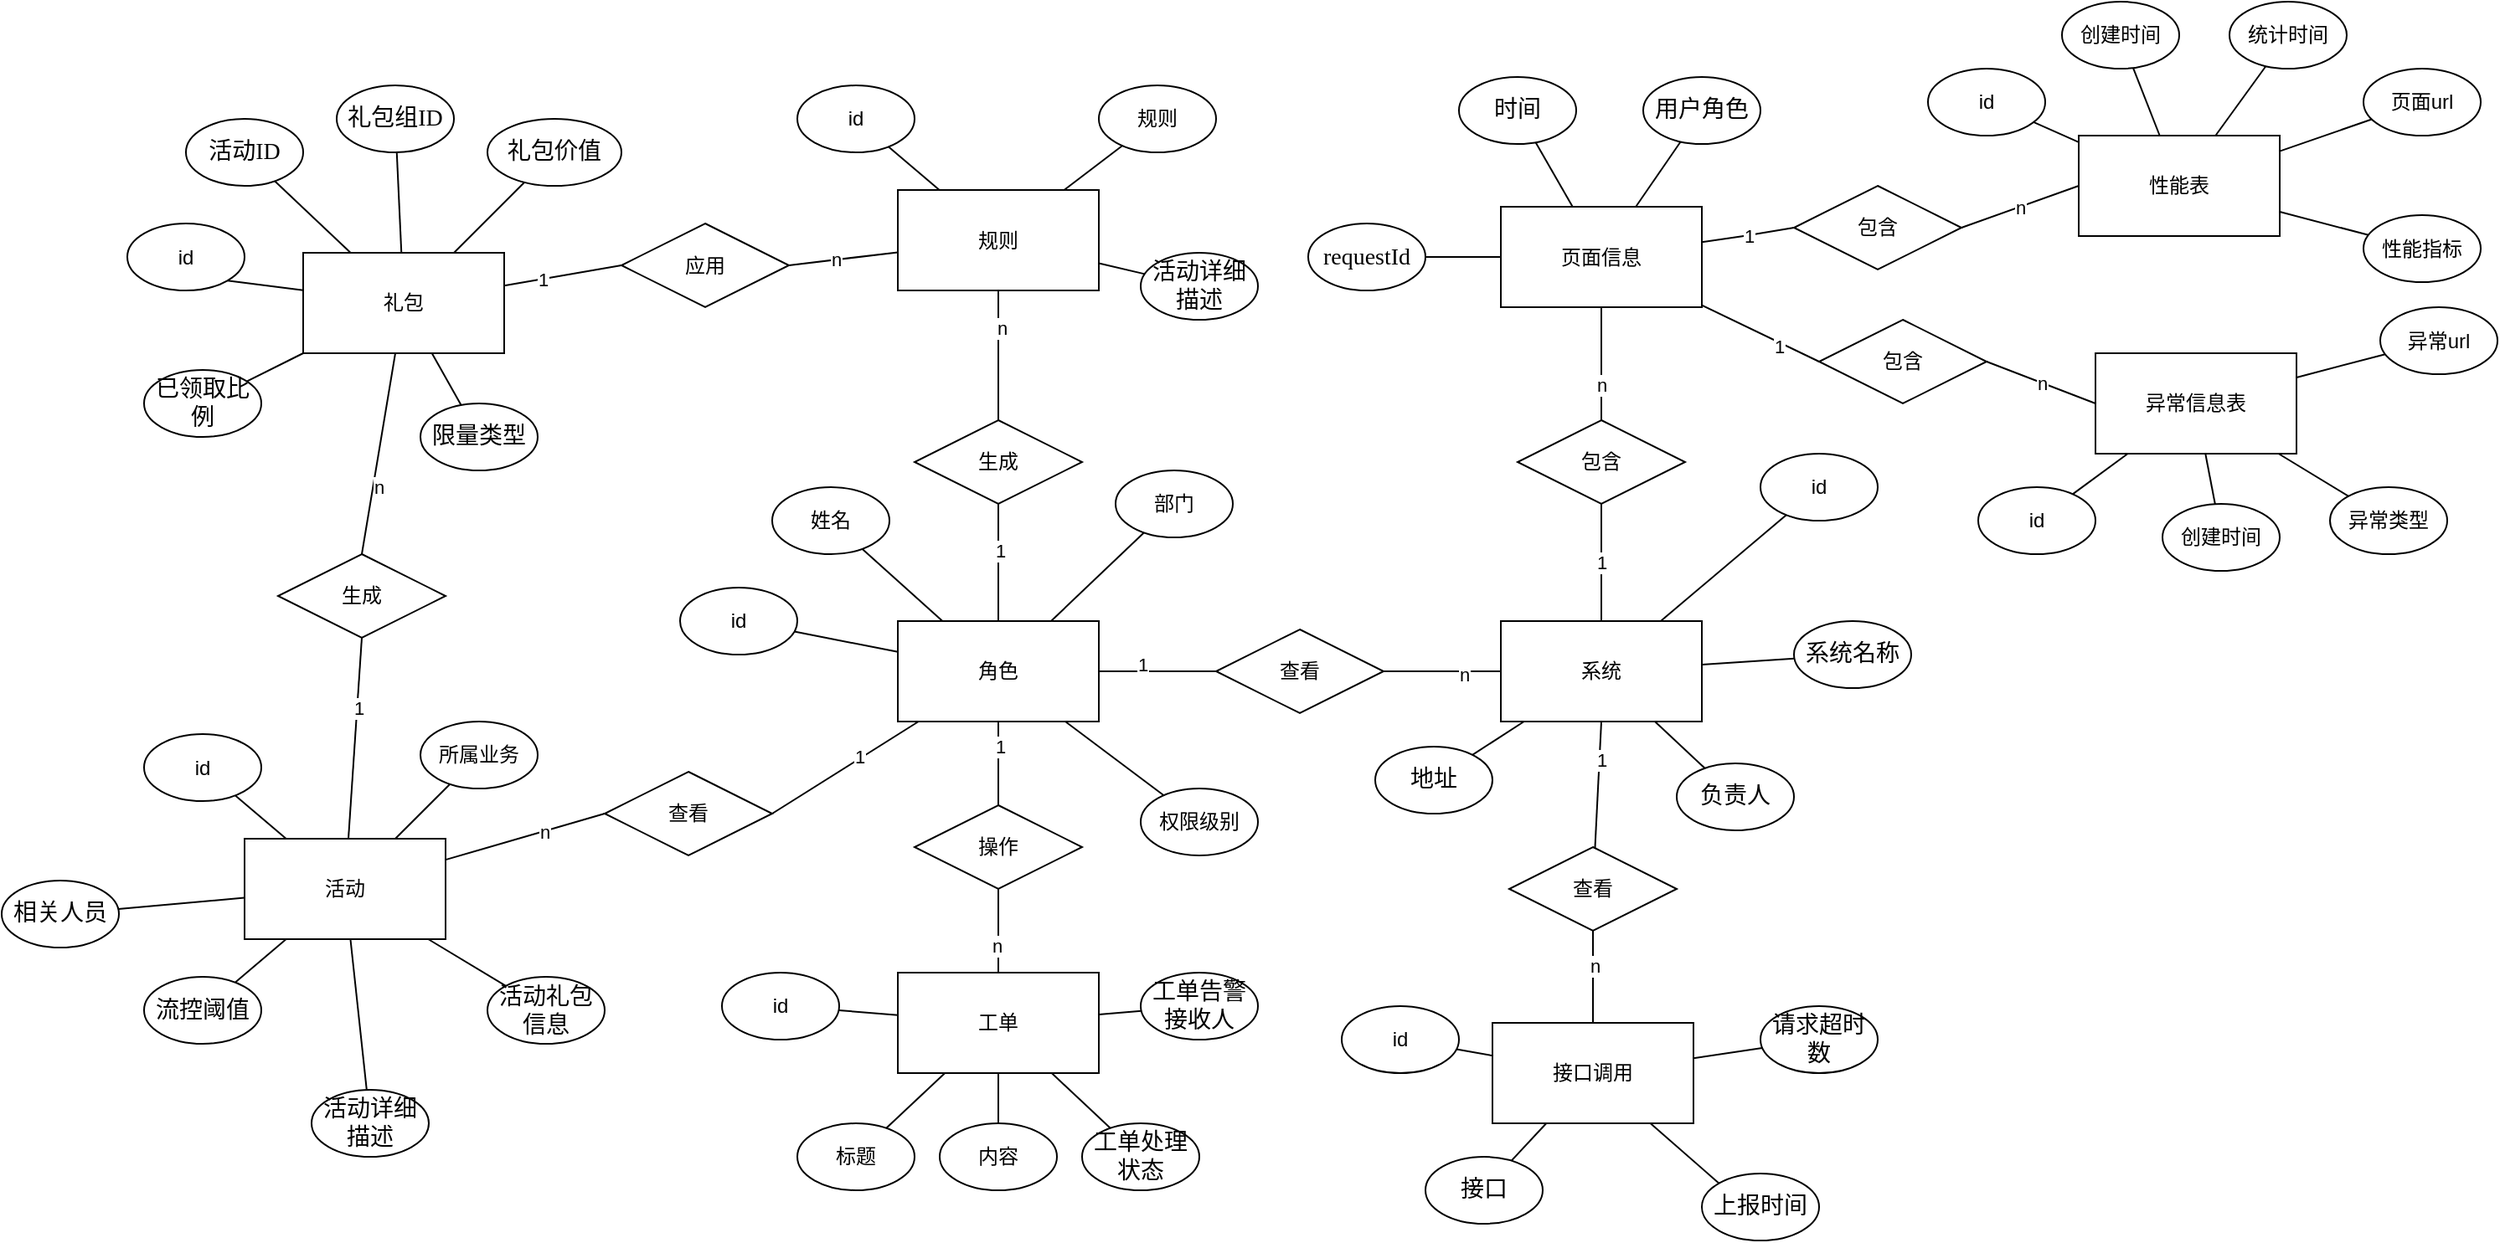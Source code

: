<mxfile version="20.8.23" type="github">
  <diagram id="R2lEEEUBdFMjLlhIrx00" name="Page-1">
    <mxGraphModel dx="1909" dy="1056" grid="1" gridSize="10" guides="1" tooltips="1" connect="1" arrows="1" fold="1" page="1" pageScale="1" pageWidth="850" pageHeight="1100" math="0" shadow="0" extFonts="Permanent Marker^https://fonts.googleapis.com/css?family=Permanent+Marker">
      <root>
        <mxCell id="0" />
        <mxCell id="1" parent="0" />
        <mxCell id="_jhM0TmbpqfNp14iLgsG-1" value="角色" style="rounded=0;whiteSpace=wrap;html=1;" parent="1" vertex="1">
          <mxGeometry x="535" y="530" width="120" height="60" as="geometry" />
        </mxCell>
        <mxCell id="_jhM0TmbpqfNp14iLgsG-2" value="系统" style="rounded=0;whiteSpace=wrap;html=1;" parent="1" vertex="1">
          <mxGeometry x="895" y="530" width="120" height="60" as="geometry" />
        </mxCell>
        <mxCell id="_jhM0TmbpqfNp14iLgsG-3" value="活动" style="rounded=0;whiteSpace=wrap;html=1;" parent="1" vertex="1">
          <mxGeometry x="145" y="660" width="120" height="60" as="geometry" />
        </mxCell>
        <mxCell id="_jhM0TmbpqfNp14iLgsG-4" value="礼包" style="rounded=0;whiteSpace=wrap;html=1;" parent="1" vertex="1">
          <mxGeometry x="180" y="310" width="120" height="60" as="geometry" />
        </mxCell>
        <mxCell id="_jhM0TmbpqfNp14iLgsG-5" value="页面信息" style="rounded=0;whiteSpace=wrap;html=1;" parent="1" vertex="1">
          <mxGeometry x="895" y="282.5" width="120" height="60" as="geometry" />
        </mxCell>
        <mxCell id="_jhM0TmbpqfNp14iLgsG-6" value="接口调用" style="rounded=0;whiteSpace=wrap;html=1;" parent="1" vertex="1">
          <mxGeometry x="890" y="770" width="120" height="60" as="geometry" />
        </mxCell>
        <mxCell id="_jhM0TmbpqfNp14iLgsG-7" value="工单" style="rounded=0;whiteSpace=wrap;html=1;" parent="1" vertex="1">
          <mxGeometry x="535" y="740" width="120" height="60" as="geometry" />
        </mxCell>
        <mxCell id="_jhM0TmbpqfNp14iLgsG-8" value="id" style="ellipse;whiteSpace=wrap;html=1;" parent="1" vertex="1">
          <mxGeometry x="405" y="510" width="70" height="40" as="geometry" />
        </mxCell>
        <mxCell id="_jhM0TmbpqfNp14iLgsG-10" value="姓名" style="ellipse;whiteSpace=wrap;html=1;" parent="1" vertex="1">
          <mxGeometry x="460" y="450" width="70" height="40" as="geometry" />
        </mxCell>
        <mxCell id="_jhM0TmbpqfNp14iLgsG-11" value="部门" style="ellipse;whiteSpace=wrap;html=1;" parent="1" vertex="1">
          <mxGeometry x="665" y="440" width="70" height="40" as="geometry" />
        </mxCell>
        <mxCell id="_jhM0TmbpqfNp14iLgsG-12" value="权限级别" style="ellipse;whiteSpace=wrap;html=1;" parent="1" vertex="1">
          <mxGeometry x="680" y="630" width="70" height="40" as="geometry" />
        </mxCell>
        <mxCell id="_jhM0TmbpqfNp14iLgsG-13" value="" style="endArrow=none;html=1;rounded=0;" parent="1" source="_jhM0TmbpqfNp14iLgsG-8" target="_jhM0TmbpqfNp14iLgsG-1" edge="1">
          <mxGeometry width="50" height="50" relative="1" as="geometry">
            <mxPoint x="545" y="760" as="sourcePoint" />
            <mxPoint x="595" y="710" as="targetPoint" />
          </mxGeometry>
        </mxCell>
        <mxCell id="_jhM0TmbpqfNp14iLgsG-14" value="" style="endArrow=none;html=1;rounded=0;" parent="1" source="_jhM0TmbpqfNp14iLgsG-10" target="_jhM0TmbpqfNp14iLgsG-1" edge="1">
          <mxGeometry width="50" height="50" relative="1" as="geometry">
            <mxPoint x="545" y="760" as="sourcePoint" />
            <mxPoint x="595" y="710" as="targetPoint" />
          </mxGeometry>
        </mxCell>
        <mxCell id="_jhM0TmbpqfNp14iLgsG-15" value="" style="endArrow=none;html=1;rounded=0;" parent="1" source="_jhM0TmbpqfNp14iLgsG-11" target="_jhM0TmbpqfNp14iLgsG-1" edge="1">
          <mxGeometry width="50" height="50" relative="1" as="geometry">
            <mxPoint x="545" y="760" as="sourcePoint" />
            <mxPoint x="595" y="710" as="targetPoint" />
          </mxGeometry>
        </mxCell>
        <mxCell id="_jhM0TmbpqfNp14iLgsG-16" value="" style="endArrow=none;html=1;rounded=0;" parent="1" source="_jhM0TmbpqfNp14iLgsG-12" target="_jhM0TmbpqfNp14iLgsG-1" edge="1">
          <mxGeometry width="50" height="50" relative="1" as="geometry">
            <mxPoint x="545" y="760" as="sourcePoint" />
            <mxPoint x="595" y="710" as="targetPoint" />
          </mxGeometry>
        </mxCell>
        <mxCell id="_jhM0TmbpqfNp14iLgsG-18" value="查看" style="rhombus;whiteSpace=wrap;html=1;" parent="1" vertex="1">
          <mxGeometry x="360" y="620" width="100" height="50" as="geometry" />
        </mxCell>
        <mxCell id="_jhM0TmbpqfNp14iLgsG-19" value="" style="endArrow=none;html=1;rounded=0;exitX=1;exitY=0.5;exitDx=0;exitDy=0;" parent="1" source="_jhM0TmbpqfNp14iLgsG-18" target="_jhM0TmbpqfNp14iLgsG-1" edge="1">
          <mxGeometry width="50" height="50" relative="1" as="geometry">
            <mxPoint x="545" y="760" as="sourcePoint" />
            <mxPoint x="595" y="710" as="targetPoint" />
          </mxGeometry>
        </mxCell>
        <mxCell id="b12-Ir1J9a8UPb21J4mY-48" value="1" style="edgeLabel;html=1;align=center;verticalAlign=middle;resizable=0;points=[];" vertex="1" connectable="0" parent="_jhM0TmbpqfNp14iLgsG-19">
          <mxGeometry x="0.206" y="1" relative="1" as="geometry">
            <mxPoint as="offset" />
          </mxGeometry>
        </mxCell>
        <mxCell id="_jhM0TmbpqfNp14iLgsG-20" value="" style="endArrow=none;html=1;rounded=0;exitX=0;exitY=0.5;exitDx=0;exitDy=0;" parent="1" source="_jhM0TmbpqfNp14iLgsG-18" target="_jhM0TmbpqfNp14iLgsG-3" edge="1">
          <mxGeometry width="50" height="50" relative="1" as="geometry">
            <mxPoint x="363.333" y="674.167" as="sourcePoint" />
            <mxPoint x="555" y="840" as="targetPoint" />
          </mxGeometry>
        </mxCell>
        <mxCell id="b12-Ir1J9a8UPb21J4mY-47" value="n" style="edgeLabel;html=1;align=center;verticalAlign=middle;resizable=0;points=[];" vertex="1" connectable="0" parent="_jhM0TmbpqfNp14iLgsG-20">
          <mxGeometry x="-0.234" relative="1" as="geometry">
            <mxPoint as="offset" />
          </mxGeometry>
        </mxCell>
        <mxCell id="_jhM0TmbpqfNp14iLgsG-21" value="生成" style="rhombus;whiteSpace=wrap;html=1;" parent="1" vertex="1">
          <mxGeometry x="165" y="490" width="100" height="50" as="geometry" />
        </mxCell>
        <mxCell id="_jhM0TmbpqfNp14iLgsG-22" value="" style="endArrow=none;html=1;rounded=0;exitX=0.5;exitY=1;exitDx=0;exitDy=0;" parent="1" source="_jhM0TmbpqfNp14iLgsG-21" target="_jhM0TmbpqfNp14iLgsG-3" edge="1">
          <mxGeometry width="50" height="50" relative="1" as="geometry">
            <mxPoint x="217" y="590" as="sourcePoint" />
            <mxPoint x="555" y="840" as="targetPoint" />
          </mxGeometry>
        </mxCell>
        <mxCell id="b12-Ir1J9a8UPb21J4mY-46" value="1" style="edgeLabel;html=1;align=center;verticalAlign=middle;resizable=0;points=[];" vertex="1" connectable="0" parent="_jhM0TmbpqfNp14iLgsG-22">
          <mxGeometry x="-0.309" y="1" relative="1" as="geometry">
            <mxPoint as="offset" />
          </mxGeometry>
        </mxCell>
        <mxCell id="_jhM0TmbpqfNp14iLgsG-23" value="" style="endArrow=none;html=1;rounded=0;exitX=0.5;exitY=0;exitDx=0;exitDy=0;" parent="1" source="_jhM0TmbpqfNp14iLgsG-21" target="_jhM0TmbpqfNp14iLgsG-4" edge="1">
          <mxGeometry width="50" height="50" relative="1" as="geometry">
            <mxPoint x="251.852" y="174.074" as="sourcePoint" />
            <mxPoint x="950" y="492.5" as="targetPoint" />
          </mxGeometry>
        </mxCell>
        <mxCell id="b12-Ir1J9a8UPb21J4mY-45" value="n" style="edgeLabel;html=1;align=center;verticalAlign=middle;resizable=0;points=[];" vertex="1" connectable="0" parent="_jhM0TmbpqfNp14iLgsG-23">
          <mxGeometry x="-0.329" y="-3" relative="1" as="geometry">
            <mxPoint as="offset" />
          </mxGeometry>
        </mxCell>
        <mxCell id="_jhM0TmbpqfNp14iLgsG-31" value="" style="endArrow=none;html=1;rounded=0;" parent="1" source="_jhM0TmbpqfNp14iLgsG-32" target="_jhM0TmbpqfNp14iLgsG-1" edge="1">
          <mxGeometry width="50" height="50" relative="1" as="geometry">
            <mxPoint x="545" y="760" as="sourcePoint" />
            <mxPoint x="595" y="710" as="targetPoint" />
          </mxGeometry>
        </mxCell>
        <mxCell id="b12-Ir1J9a8UPb21J4mY-49" value="1" style="edgeLabel;html=1;align=center;verticalAlign=middle;resizable=0;points=[];" vertex="1" connectable="0" parent="_jhM0TmbpqfNp14iLgsG-31">
          <mxGeometry x="0.423" y="-1" relative="1" as="geometry">
            <mxPoint as="offset" />
          </mxGeometry>
        </mxCell>
        <mxCell id="_jhM0TmbpqfNp14iLgsG-32" value="操作" style="rhombus;whiteSpace=wrap;html=1;" parent="1" vertex="1">
          <mxGeometry x="545" y="640" width="100" height="50" as="geometry" />
        </mxCell>
        <mxCell id="_jhM0TmbpqfNp14iLgsG-33" value="" style="endArrow=none;html=1;rounded=0;" parent="1" source="_jhM0TmbpqfNp14iLgsG-32" target="_jhM0TmbpqfNp14iLgsG-7" edge="1">
          <mxGeometry width="50" height="50" relative="1" as="geometry">
            <mxPoint x="545" y="760" as="sourcePoint" />
            <mxPoint x="595" y="710" as="targetPoint" />
          </mxGeometry>
        </mxCell>
        <mxCell id="b12-Ir1J9a8UPb21J4mY-50" value="n" style="edgeLabel;html=1;align=center;verticalAlign=middle;resizable=0;points=[];" vertex="1" connectable="0" parent="_jhM0TmbpqfNp14iLgsG-33">
          <mxGeometry x="0.339" y="-1" relative="1" as="geometry">
            <mxPoint as="offset" />
          </mxGeometry>
        </mxCell>
        <mxCell id="_jhM0TmbpqfNp14iLgsG-34" value="查看" style="rhombus;whiteSpace=wrap;html=1;" parent="1" vertex="1">
          <mxGeometry x="725" y="535" width="100" height="50" as="geometry" />
        </mxCell>
        <mxCell id="_jhM0TmbpqfNp14iLgsG-35" value="" style="endArrow=none;html=1;rounded=0;" parent="1" source="_jhM0TmbpqfNp14iLgsG-34" target="_jhM0TmbpqfNp14iLgsG-1" edge="1">
          <mxGeometry width="50" height="50" relative="1" as="geometry">
            <mxPoint x="545" y="760" as="sourcePoint" />
            <mxPoint x="595" y="710" as="targetPoint" />
          </mxGeometry>
        </mxCell>
        <mxCell id="b12-Ir1J9a8UPb21J4mY-40" value="1" style="edgeLabel;html=1;align=center;verticalAlign=middle;resizable=0;points=[];" vertex="1" connectable="0" parent="_jhM0TmbpqfNp14iLgsG-35">
          <mxGeometry x="0.274" y="-4" relative="1" as="geometry">
            <mxPoint as="offset" />
          </mxGeometry>
        </mxCell>
        <mxCell id="_jhM0TmbpqfNp14iLgsG-36" value="" style="endArrow=none;html=1;rounded=0;" parent="1" source="_jhM0TmbpqfNp14iLgsG-34" target="_jhM0TmbpqfNp14iLgsG-2" edge="1">
          <mxGeometry width="50" height="50" relative="1" as="geometry">
            <mxPoint x="545" y="760" as="sourcePoint" />
            <mxPoint x="595" y="710" as="targetPoint" />
            <Array as="points">
              <mxPoint x="860" y="560" />
            </Array>
          </mxGeometry>
        </mxCell>
        <mxCell id="b12-Ir1J9a8UPb21J4mY-37" value="n" style="edgeLabel;html=1;align=center;verticalAlign=middle;resizable=0;points=[];" vertex="1" connectable="0" parent="_jhM0TmbpqfNp14iLgsG-36">
          <mxGeometry x="0.36" y="-2" relative="1" as="geometry">
            <mxPoint as="offset" />
          </mxGeometry>
        </mxCell>
        <mxCell id="_jhM0TmbpqfNp14iLgsG-37" value="1" style="endArrow=none;html=1;rounded=0;entryX=0.5;entryY=0;entryDx=0;entryDy=0;" parent="1" source="_jhM0TmbpqfNp14iLgsG-39" target="_jhM0TmbpqfNp14iLgsG-2" edge="1">
          <mxGeometry width="50" height="50" relative="1" as="geometry">
            <mxPoint x="945" y="480" as="sourcePoint" />
            <mxPoint x="595" y="710" as="targetPoint" />
          </mxGeometry>
        </mxCell>
        <mxCell id="_jhM0TmbpqfNp14iLgsG-39" value="包含" style="rhombus;whiteSpace=wrap;html=1;" parent="1" vertex="1">
          <mxGeometry x="905" y="410" width="100" height="50" as="geometry" />
        </mxCell>
        <mxCell id="_jhM0TmbpqfNp14iLgsG-40" value="" style="endArrow=none;html=1;rounded=0;exitX=0.5;exitY=0;exitDx=0;exitDy=0;" parent="1" source="_jhM0TmbpqfNp14iLgsG-39" target="_jhM0TmbpqfNp14iLgsG-5" edge="1">
          <mxGeometry width="50" height="50" relative="1" as="geometry">
            <mxPoint x="815" y="302.5" as="sourcePoint" />
            <mxPoint x="215" y="527.5" as="targetPoint" />
          </mxGeometry>
        </mxCell>
        <mxCell id="b12-Ir1J9a8UPb21J4mY-36" value="n" style="edgeLabel;html=1;align=center;verticalAlign=middle;resizable=0;points=[];" vertex="1" connectable="0" parent="_jhM0TmbpqfNp14iLgsG-40">
          <mxGeometry x="-0.365" relative="1" as="geometry">
            <mxPoint as="offset" />
          </mxGeometry>
        </mxCell>
        <mxCell id="_jhM0TmbpqfNp14iLgsG-41" value="查看" style="rhombus;whiteSpace=wrap;html=1;" parent="1" vertex="1">
          <mxGeometry x="900" y="665" width="100" height="50" as="geometry" />
        </mxCell>
        <mxCell id="_jhM0TmbpqfNp14iLgsG-42" value="" style="endArrow=none;html=1;rounded=0;entryX=0.5;entryY=1;entryDx=0;entryDy=0;" parent="1" source="_jhM0TmbpqfNp14iLgsG-41" target="_jhM0TmbpqfNp14iLgsG-2" edge="1">
          <mxGeometry width="50" height="50" relative="1" as="geometry">
            <mxPoint x="545" y="760" as="sourcePoint" />
            <mxPoint x="595" y="710" as="targetPoint" />
          </mxGeometry>
        </mxCell>
        <mxCell id="b12-Ir1J9a8UPb21J4mY-38" value="1" style="edgeLabel;html=1;align=center;verticalAlign=middle;resizable=0;points=[];" vertex="1" connectable="0" parent="_jhM0TmbpqfNp14iLgsG-42">
          <mxGeometry x="0.398" y="-1" relative="1" as="geometry">
            <mxPoint as="offset" />
          </mxGeometry>
        </mxCell>
        <mxCell id="_jhM0TmbpqfNp14iLgsG-44" value="id" style="ellipse;whiteSpace=wrap;html=1;" parent="1" vertex="1">
          <mxGeometry x="430" y="740" width="70" height="40" as="geometry" />
        </mxCell>
        <mxCell id="_jhM0TmbpqfNp14iLgsG-45" value="标题" style="ellipse;whiteSpace=wrap;html=1;" parent="1" vertex="1">
          <mxGeometry x="475" y="830" width="70" height="40" as="geometry" />
        </mxCell>
        <mxCell id="_jhM0TmbpqfNp14iLgsG-46" value="内容" style="ellipse;whiteSpace=wrap;html=1;" parent="1" vertex="1">
          <mxGeometry x="560" y="830" width="70" height="40" as="geometry" />
        </mxCell>
        <mxCell id="_jhM0TmbpqfNp14iLgsG-47" value="&lt;p class=&quot;MsoNormal&quot;&gt;&lt;span style=&quot;mso-spacerun:&#39;yes&#39;;font-family:宋体;font-size:10.5pt;&lt;br/&gt;mso-font-kerning:1.0pt;&quot;&gt;工单处理状态&lt;/span&gt;&lt;/p&gt;" style="ellipse;whiteSpace=wrap;html=1;" parent="1" vertex="1">
          <mxGeometry x="645" y="830" width="70" height="40" as="geometry" />
        </mxCell>
        <mxCell id="_jhM0TmbpqfNp14iLgsG-48" value="&lt;p class=&quot;MsoNormal&quot;&gt;&lt;span style=&quot;mso-spacerun:&#39;yes&#39;;font-family:宋体;font-size:10.5pt;&lt;br/&gt;mso-font-kerning:1.0pt;&quot;&gt;工单告警接收人&lt;/span&gt;&lt;/p&gt;" style="ellipse;whiteSpace=wrap;html=1;" parent="1" vertex="1">
          <mxGeometry x="680" y="740" width="70" height="40" as="geometry" />
        </mxCell>
        <mxCell id="_jhM0TmbpqfNp14iLgsG-51" value="" style="endArrow=none;html=1;rounded=0;" parent="1" source="_jhM0TmbpqfNp14iLgsG-44" target="_jhM0TmbpqfNp14iLgsG-7" edge="1">
          <mxGeometry width="50" height="50" relative="1" as="geometry">
            <mxPoint x="545" y="760" as="sourcePoint" />
            <mxPoint x="595" y="710" as="targetPoint" />
          </mxGeometry>
        </mxCell>
        <mxCell id="_jhM0TmbpqfNp14iLgsG-52" value="" style="endArrow=none;html=1;rounded=0;" parent="1" source="_jhM0TmbpqfNp14iLgsG-45" target="_jhM0TmbpqfNp14iLgsG-7" edge="1">
          <mxGeometry width="50" height="50" relative="1" as="geometry">
            <mxPoint x="545" y="760" as="sourcePoint" />
            <mxPoint x="595" y="710" as="targetPoint" />
          </mxGeometry>
        </mxCell>
        <mxCell id="_jhM0TmbpqfNp14iLgsG-53" value="" style="endArrow=none;html=1;rounded=0;" parent="1" source="_jhM0TmbpqfNp14iLgsG-46" target="_jhM0TmbpqfNp14iLgsG-7" edge="1">
          <mxGeometry width="50" height="50" relative="1" as="geometry">
            <mxPoint x="545" y="760" as="sourcePoint" />
            <mxPoint x="595" y="710" as="targetPoint" />
          </mxGeometry>
        </mxCell>
        <mxCell id="_jhM0TmbpqfNp14iLgsG-54" value="" style="endArrow=none;html=1;rounded=0;" parent="1" source="_jhM0TmbpqfNp14iLgsG-47" target="_jhM0TmbpqfNp14iLgsG-7" edge="1">
          <mxGeometry width="50" height="50" relative="1" as="geometry">
            <mxPoint x="545" y="760" as="sourcePoint" />
            <mxPoint x="595" y="710" as="targetPoint" />
          </mxGeometry>
        </mxCell>
        <mxCell id="_jhM0TmbpqfNp14iLgsG-55" value="" style="endArrow=none;html=1;rounded=0;" parent="1" source="_jhM0TmbpqfNp14iLgsG-48" target="_jhM0TmbpqfNp14iLgsG-7" edge="1">
          <mxGeometry width="50" height="50" relative="1" as="geometry">
            <mxPoint x="545" y="760" as="sourcePoint" />
            <mxPoint x="595" y="710" as="targetPoint" />
          </mxGeometry>
        </mxCell>
        <mxCell id="_jhM0TmbpqfNp14iLgsG-56" value="id" style="ellipse;whiteSpace=wrap;html=1;" parent="1" vertex="1">
          <mxGeometry x="85" y="597.5" width="70" height="40" as="geometry" />
        </mxCell>
        <mxCell id="_jhM0TmbpqfNp14iLgsG-57" value="&lt;p class=&quot;MsoNormal&quot;&gt;&lt;span style=&quot;mso-spacerun:&#39;yes&#39;;font-family:宋体;font-size:10.5pt;&lt;br/&gt;mso-font-kerning:1.0pt;&quot;&gt;活动详细描述&lt;/span&gt;&lt;/p&gt;" style="ellipse;whiteSpace=wrap;html=1;" parent="1" vertex="1">
          <mxGeometry x="185" y="810" width="70" height="40" as="geometry" />
        </mxCell>
        <mxCell id="_jhM0TmbpqfNp14iLgsG-58" value="&lt;p class=&quot;MsoNormal&quot;&gt;所属业务&lt;/p&gt;" style="ellipse;whiteSpace=wrap;html=1;" parent="1" vertex="1">
          <mxGeometry x="250" y="590" width="70" height="40" as="geometry" />
        </mxCell>
        <mxCell id="_jhM0TmbpqfNp14iLgsG-60" value="&lt;p class=&quot;MsoNormal&quot;&gt;&lt;span style=&quot;mso-spacerun:&#39;yes&#39;;font-family:宋体;font-size:10.5pt;&lt;br/&gt;mso-font-kerning:1.0pt;&quot;&gt;相关人员&lt;/span&gt;&lt;/p&gt;" style="ellipse;whiteSpace=wrap;html=1;" parent="1" vertex="1">
          <mxGeometry y="685" width="70" height="40" as="geometry" />
        </mxCell>
        <mxCell id="_jhM0TmbpqfNp14iLgsG-61" value="&lt;p class=&quot;MsoNormal&quot;&gt;&lt;span style=&quot;mso-spacerun:&#39;yes&#39;;font-family:宋体;font-size:10.5pt;&lt;br/&gt;mso-font-kerning:1.0pt;&quot;&gt;流控阈值&lt;/span&gt;&lt;/p&gt;" style="ellipse;whiteSpace=wrap;html=1;" parent="1" vertex="1">
          <mxGeometry x="85" y="742.5" width="70" height="40" as="geometry" />
        </mxCell>
        <mxCell id="_jhM0TmbpqfNp14iLgsG-62" value="&lt;p class=&quot;MsoNormal&quot;&gt;&lt;span style=&quot;mso-spacerun:&#39;yes&#39;;font-family:宋体;font-size:10.5pt;&lt;br/&gt;mso-font-kerning:1.0pt;&quot;&gt;活动礼包信息&lt;/span&gt;&lt;/p&gt;" style="ellipse;whiteSpace=wrap;html=1;" parent="1" vertex="1">
          <mxGeometry x="290" y="742.5" width="70" height="40" as="geometry" />
        </mxCell>
        <mxCell id="_jhM0TmbpqfNp14iLgsG-63" value="" style="endArrow=none;html=1;rounded=0;" parent="1" source="_jhM0TmbpqfNp14iLgsG-56" target="_jhM0TmbpqfNp14iLgsG-3" edge="1">
          <mxGeometry width="50" height="50" relative="1" as="geometry">
            <mxPoint x="505" y="890" as="sourcePoint" />
            <mxPoint x="555" y="840" as="targetPoint" />
          </mxGeometry>
        </mxCell>
        <mxCell id="_jhM0TmbpqfNp14iLgsG-64" value="" style="endArrow=none;html=1;rounded=0;" parent="1" source="_jhM0TmbpqfNp14iLgsG-57" target="_jhM0TmbpqfNp14iLgsG-3" edge="1">
          <mxGeometry width="50" height="50" relative="1" as="geometry">
            <mxPoint x="505" y="890" as="sourcePoint" />
            <mxPoint x="555" y="840" as="targetPoint" />
          </mxGeometry>
        </mxCell>
        <mxCell id="_jhM0TmbpqfNp14iLgsG-65" value="" style="endArrow=none;html=1;rounded=0;" parent="1" source="_jhM0TmbpqfNp14iLgsG-58" target="_jhM0TmbpqfNp14iLgsG-3" edge="1">
          <mxGeometry width="50" height="50" relative="1" as="geometry">
            <mxPoint x="505" y="890" as="sourcePoint" />
            <mxPoint x="555" y="840" as="targetPoint" />
          </mxGeometry>
        </mxCell>
        <mxCell id="_jhM0TmbpqfNp14iLgsG-66" value="" style="endArrow=none;html=1;rounded=0;" parent="1" source="_jhM0TmbpqfNp14iLgsG-60" target="_jhM0TmbpqfNp14iLgsG-3" edge="1">
          <mxGeometry width="50" height="50" relative="1" as="geometry">
            <mxPoint x="505" y="890" as="sourcePoint" />
            <mxPoint x="555" y="840" as="targetPoint" />
          </mxGeometry>
        </mxCell>
        <mxCell id="_jhM0TmbpqfNp14iLgsG-67" value="" style="endArrow=none;html=1;rounded=0;" parent="1" source="_jhM0TmbpqfNp14iLgsG-61" target="_jhM0TmbpqfNp14iLgsG-3" edge="1">
          <mxGeometry width="50" height="50" relative="1" as="geometry">
            <mxPoint x="505" y="890" as="sourcePoint" />
            <mxPoint x="555" y="840" as="targetPoint" />
          </mxGeometry>
        </mxCell>
        <mxCell id="_jhM0TmbpqfNp14iLgsG-68" value="" style="endArrow=none;html=1;rounded=0;" parent="1" source="_jhM0TmbpqfNp14iLgsG-62" target="_jhM0TmbpqfNp14iLgsG-3" edge="1">
          <mxGeometry width="50" height="50" relative="1" as="geometry">
            <mxPoint x="505" y="890" as="sourcePoint" />
            <mxPoint x="555" y="840" as="targetPoint" />
          </mxGeometry>
        </mxCell>
        <mxCell id="_jhM0TmbpqfNp14iLgsG-69" value="id" style="ellipse;whiteSpace=wrap;html=1;" parent="1" vertex="1">
          <mxGeometry x="75" y="292.5" width="70" height="40" as="geometry" />
        </mxCell>
        <mxCell id="_jhM0TmbpqfNp14iLgsG-70" value="&lt;p class=&quot;MsoNormal&quot;&gt;&lt;span style=&quot;mso-spacerun:&#39;yes&#39;;font-family:宋体;font-size:10.5pt;&lt;br/&gt;mso-font-kerning:1.0pt;&quot;&gt;&lt;font face=&quot;宋体&quot;&gt;活动&lt;/font&gt;ID&lt;/span&gt;&lt;/p&gt;" style="ellipse;whiteSpace=wrap;html=1;" parent="1" vertex="1">
          <mxGeometry x="110" y="230" width="70" height="40" as="geometry" />
        </mxCell>
        <mxCell id="_jhM0TmbpqfNp14iLgsG-71" value="&lt;p class=&quot;MsoNormal&quot;&gt;&lt;span style=&quot;mso-spacerun:&#39;yes&#39;;font-family:宋体;font-size:10.5pt;&lt;br/&gt;mso-font-kerning:1.0pt;&quot;&gt;&lt;font face=&quot;宋体&quot;&gt;礼包组&lt;/font&gt;ID&lt;/span&gt;&lt;/p&gt;" style="ellipse;whiteSpace=wrap;html=1;" parent="1" vertex="1">
          <mxGeometry x="200" y="210" width="70" height="40" as="geometry" />
        </mxCell>
        <mxCell id="_jhM0TmbpqfNp14iLgsG-72" value="&lt;p class=&quot;MsoNormal&quot;&gt;&lt;span style=&quot;mso-spacerun:&#39;yes&#39;;font-family:宋体;font-size:10.5pt;&lt;br/&gt;mso-font-kerning:1.0pt;&quot;&gt;已领取比例&lt;/span&gt;&lt;/p&gt;" style="ellipse;whiteSpace=wrap;html=1;" parent="1" vertex="1">
          <mxGeometry x="85" y="380" width="70" height="40" as="geometry" />
        </mxCell>
        <mxCell id="_jhM0TmbpqfNp14iLgsG-73" value="&lt;p class=&quot;MsoNormal&quot;&gt;&lt;span style=&quot;mso-spacerun:&#39;yes&#39;;font-family:宋体;font-size:10.5pt;&lt;br/&gt;mso-font-kerning:1.0pt;&quot;&gt;限量类型&lt;/span&gt;&lt;/p&gt;" style="ellipse;whiteSpace=wrap;html=1;" parent="1" vertex="1">
          <mxGeometry x="250" y="400" width="70" height="40" as="geometry" />
        </mxCell>
        <mxCell id="_jhM0TmbpqfNp14iLgsG-74" value="&lt;p class=&quot;MsoNormal&quot;&gt;&lt;span style=&quot;mso-spacerun:&#39;yes&#39;;font-family:宋体;font-size:10.5pt;&lt;br/&gt;mso-font-kerning:1.0pt;&quot;&gt;礼包价值&lt;/span&gt;&lt;/p&gt;" style="ellipse;whiteSpace=wrap;html=1;" parent="1" vertex="1">
          <mxGeometry x="290" y="230" width="80" height="40" as="geometry" />
        </mxCell>
        <mxCell id="_jhM0TmbpqfNp14iLgsG-75" value="" style="endArrow=none;html=1;rounded=0;" parent="1" source="_jhM0TmbpqfNp14iLgsG-71" target="_jhM0TmbpqfNp14iLgsG-4" edge="1">
          <mxGeometry width="50" height="50" relative="1" as="geometry">
            <mxPoint x="310" y="280" as="sourcePoint" />
            <mxPoint x="930" y="490" as="targetPoint" />
          </mxGeometry>
        </mxCell>
        <mxCell id="_jhM0TmbpqfNp14iLgsG-76" value="" style="endArrow=none;html=1;rounded=0;" parent="1" source="_jhM0TmbpqfNp14iLgsG-70" target="_jhM0TmbpqfNp14iLgsG-4" edge="1">
          <mxGeometry width="50" height="50" relative="1" as="geometry">
            <mxPoint x="310" y="280" as="sourcePoint" />
            <mxPoint x="930" y="490" as="targetPoint" />
          </mxGeometry>
        </mxCell>
        <mxCell id="_jhM0TmbpqfNp14iLgsG-77" value="" style="endArrow=none;html=1;rounded=0;exitX=1;exitY=1;exitDx=0;exitDy=0;" parent="1" source="_jhM0TmbpqfNp14iLgsG-69" target="_jhM0TmbpqfNp14iLgsG-4" edge="1">
          <mxGeometry width="50" height="50" relative="1" as="geometry">
            <mxPoint x="310" y="280" as="sourcePoint" />
            <mxPoint x="930" y="490" as="targetPoint" />
          </mxGeometry>
        </mxCell>
        <mxCell id="_jhM0TmbpqfNp14iLgsG-78" value="" style="endArrow=none;html=1;rounded=0;" parent="1" source="_jhM0TmbpqfNp14iLgsG-4" target="_jhM0TmbpqfNp14iLgsG-72" edge="1">
          <mxGeometry width="50" height="50" relative="1" as="geometry">
            <mxPoint x="310" y="280" as="sourcePoint" />
            <mxPoint x="930" y="490" as="targetPoint" />
          </mxGeometry>
        </mxCell>
        <mxCell id="_jhM0TmbpqfNp14iLgsG-79" value="" style="endArrow=none;html=1;rounded=0;" parent="1" source="_jhM0TmbpqfNp14iLgsG-4" target="_jhM0TmbpqfNp14iLgsG-73" edge="1">
          <mxGeometry width="50" height="50" relative="1" as="geometry">
            <mxPoint x="310" y="280" as="sourcePoint" />
            <mxPoint x="930" y="490" as="targetPoint" />
          </mxGeometry>
        </mxCell>
        <mxCell id="_jhM0TmbpqfNp14iLgsG-80" value="" style="endArrow=none;html=1;rounded=0;" parent="1" source="_jhM0TmbpqfNp14iLgsG-4" target="_jhM0TmbpqfNp14iLgsG-74" edge="1">
          <mxGeometry width="50" height="50" relative="1" as="geometry">
            <mxPoint x="310" y="280" as="sourcePoint" />
            <mxPoint x="930" y="490" as="targetPoint" />
          </mxGeometry>
        </mxCell>
        <mxCell id="_jhM0TmbpqfNp14iLgsG-81" value="id" style="ellipse;whiteSpace=wrap;html=1;" parent="1" vertex="1">
          <mxGeometry x="1050" y="430" width="70" height="40" as="geometry" />
        </mxCell>
        <mxCell id="_jhM0TmbpqfNp14iLgsG-82" value="&lt;p class=&quot;MsoNormal&quot;&gt;&lt;span style=&quot;mso-spacerun:&#39;yes&#39;;font-family:宋体;font-size:10.5pt;&lt;br/&gt;mso-font-kerning:1.0pt;&quot;&gt;系统名称&lt;/span&gt;&lt;/p&gt;" style="ellipse;whiteSpace=wrap;html=1;" parent="1" vertex="1">
          <mxGeometry x="1070" y="530" width="70" height="40" as="geometry" />
        </mxCell>
        <mxCell id="_jhM0TmbpqfNp14iLgsG-83" value="&lt;p class=&quot;MsoNormal&quot;&gt;&lt;span style=&quot;mso-spacerun:&#39;yes&#39;;font-family:宋体;font-size:10.5pt;&lt;br/&gt;mso-font-kerning:1.0pt;&quot;&gt;地址&lt;/span&gt;&lt;/p&gt;" style="ellipse;whiteSpace=wrap;html=1;" parent="1" vertex="1">
          <mxGeometry x="820" y="605" width="70" height="40" as="geometry" />
        </mxCell>
        <mxCell id="_jhM0TmbpqfNp14iLgsG-84" value="&lt;p class=&quot;MsoNormal&quot;&gt;&lt;span style=&quot;mso-spacerun:&#39;yes&#39;;font-family:宋体;font-size:10.5pt;&lt;br/&gt;mso-font-kerning:1.0pt;&quot;&gt;负责人&lt;/span&gt;&lt;/p&gt;" style="ellipse;whiteSpace=wrap;html=1;" parent="1" vertex="1">
          <mxGeometry x="1000" y="615" width="70" height="40" as="geometry" />
        </mxCell>
        <mxCell id="_jhM0TmbpqfNp14iLgsG-85" value="" style="endArrow=none;html=1;rounded=0;" parent="1" source="_jhM0TmbpqfNp14iLgsG-81" target="_jhM0TmbpqfNp14iLgsG-2" edge="1">
          <mxGeometry width="50" height="50" relative="1" as="geometry">
            <mxPoint x="545" y="760" as="sourcePoint" />
            <mxPoint x="595" y="710" as="targetPoint" />
          </mxGeometry>
        </mxCell>
        <mxCell id="_jhM0TmbpqfNp14iLgsG-86" value="" style="endArrow=none;html=1;rounded=0;" parent="1" source="_jhM0TmbpqfNp14iLgsG-82" target="_jhM0TmbpqfNp14iLgsG-2" edge="1">
          <mxGeometry width="50" height="50" relative="1" as="geometry">
            <mxPoint x="545" y="760" as="sourcePoint" />
            <mxPoint x="1005" y="545" as="targetPoint" />
          </mxGeometry>
        </mxCell>
        <mxCell id="_jhM0TmbpqfNp14iLgsG-87" value="" style="endArrow=none;html=1;rounded=0;" parent="1" source="_jhM0TmbpqfNp14iLgsG-83" target="_jhM0TmbpqfNp14iLgsG-2" edge="1">
          <mxGeometry width="50" height="50" relative="1" as="geometry">
            <mxPoint x="545" y="760" as="sourcePoint" />
            <mxPoint x="595" y="710" as="targetPoint" />
          </mxGeometry>
        </mxCell>
        <mxCell id="_jhM0TmbpqfNp14iLgsG-88" value="" style="endArrow=none;html=1;rounded=0;" parent="1" source="_jhM0TmbpqfNp14iLgsG-84" target="_jhM0TmbpqfNp14iLgsG-2" edge="1">
          <mxGeometry width="50" height="50" relative="1" as="geometry">
            <mxPoint x="545" y="760" as="sourcePoint" />
            <mxPoint x="595" y="710" as="targetPoint" />
          </mxGeometry>
        </mxCell>
        <mxCell id="_jhM0TmbpqfNp14iLgsG-89" value="&lt;p class=&quot;MsoNormal&quot;&gt;&lt;span style=&quot;mso-spacerun:&#39;yes&#39;;font-family:宋体;font-size:10.5pt;&lt;br/&gt;mso-font-kerning:1.0pt;&quot;&gt;requestId&lt;/span&gt;&lt;/p&gt;" style="ellipse;whiteSpace=wrap;html=1;" parent="1" vertex="1">
          <mxGeometry x="780" y="292.5" width="70" height="40" as="geometry" />
        </mxCell>
        <mxCell id="_jhM0TmbpqfNp14iLgsG-90" value="&lt;p class=&quot;MsoNormal&quot;&gt;&lt;span style=&quot;mso-spacerun:&#39;yes&#39;;font-family:宋体;font-size:10.5pt;&lt;br/&gt;mso-font-kerning:1.0pt;&quot;&gt;时间&lt;/span&gt;&lt;/p&gt;" style="ellipse;whiteSpace=wrap;html=1;" parent="1" vertex="1">
          <mxGeometry x="870" y="205" width="70" height="40" as="geometry" />
        </mxCell>
        <mxCell id="_jhM0TmbpqfNp14iLgsG-91" value="&lt;p class=&quot;MsoNormal&quot;&gt;&lt;span style=&quot;mso-spacerun:&#39;yes&#39;;font-family:宋体;font-size:10.5pt;&lt;br/&gt;mso-font-kerning:1.0pt;&quot;&gt;用户角色&lt;/span&gt;&lt;/p&gt;" style="ellipse;whiteSpace=wrap;html=1;" parent="1" vertex="1">
          <mxGeometry x="980" y="205" width="70" height="40" as="geometry" />
        </mxCell>
        <mxCell id="_jhM0TmbpqfNp14iLgsG-93" value="" style="endArrow=none;html=1;rounded=0;" parent="1" source="_jhM0TmbpqfNp14iLgsG-89" target="_jhM0TmbpqfNp14iLgsG-5" edge="1">
          <mxGeometry width="50" height="50" relative="1" as="geometry">
            <mxPoint x="180" y="542.5" as="sourcePoint" />
            <mxPoint x="230" y="492.5" as="targetPoint" />
          </mxGeometry>
        </mxCell>
        <mxCell id="_jhM0TmbpqfNp14iLgsG-94" value="" style="endArrow=none;html=1;rounded=0;" parent="1" source="_jhM0TmbpqfNp14iLgsG-90" target="_jhM0TmbpqfNp14iLgsG-5" edge="1">
          <mxGeometry width="50" height="50" relative="1" as="geometry">
            <mxPoint x="180" y="542.5" as="sourcePoint" />
            <mxPoint x="230" y="492.5" as="targetPoint" />
          </mxGeometry>
        </mxCell>
        <mxCell id="_jhM0TmbpqfNp14iLgsG-95" value="" style="endArrow=none;html=1;rounded=0;" parent="1" source="_jhM0TmbpqfNp14iLgsG-91" target="_jhM0TmbpqfNp14iLgsG-5" edge="1">
          <mxGeometry width="50" height="50" relative="1" as="geometry">
            <mxPoint x="180" y="542.5" as="sourcePoint" />
            <mxPoint x="230" y="492.5" as="targetPoint" />
          </mxGeometry>
        </mxCell>
        <mxCell id="_jhM0TmbpqfNp14iLgsG-96" value="" style="endArrow=none;html=1;rounded=0;exitX=0;exitY=0.5;exitDx=0;exitDy=0;" parent="1" source="b12-Ir1J9a8UPb21J4mY-69" target="_jhM0TmbpqfNp14iLgsG-5" edge="1">
          <mxGeometry width="50" height="50" relative="1" as="geometry">
            <mxPoint x="870" y="357" as="sourcePoint" />
            <mxPoint x="230" y="492.5" as="targetPoint" />
          </mxGeometry>
        </mxCell>
        <mxCell id="b12-Ir1J9a8UPb21J4mY-70" value="1" style="edgeLabel;html=1;align=center;verticalAlign=middle;resizable=0;points=[];" vertex="1" connectable="0" parent="_jhM0TmbpqfNp14iLgsG-96">
          <mxGeometry x="-0.32" y="2" relative="1" as="geometry">
            <mxPoint as="offset" />
          </mxGeometry>
        </mxCell>
        <mxCell id="_jhM0TmbpqfNp14iLgsG-97" value="&lt;p class=&quot;MsoNormal&quot;&gt;&lt;span&gt;id&lt;/span&gt;&lt;/p&gt;" style="ellipse;whiteSpace=wrap;html=1;" parent="1" vertex="1">
          <mxGeometry x="800" y="760" width="70" height="40" as="geometry" />
        </mxCell>
        <mxCell id="_jhM0TmbpqfNp14iLgsG-98" value="&lt;p class=&quot;MsoNormal&quot;&gt;&lt;span style=&quot;mso-spacerun:&#39;yes&#39;;font-family:宋体;font-size:10.5pt;&lt;br/&gt;mso-font-kerning:1.0pt;&quot;&gt;接口&lt;/span&gt;&lt;/p&gt;" style="ellipse;whiteSpace=wrap;html=1;" parent="1" vertex="1">
          <mxGeometry x="850" y="850" width="70" height="40" as="geometry" />
        </mxCell>
        <mxCell id="_jhM0TmbpqfNp14iLgsG-99" value="&lt;p class=&quot;MsoNormal&quot;&gt;&lt;span style=&quot;mso-spacerun:&#39;yes&#39;;font-family:宋体;font-size:10.5pt;&lt;br/&gt;mso-font-kerning:1.0pt;&quot;&gt;上报时间&lt;/span&gt;&lt;/p&gt;" style="ellipse;whiteSpace=wrap;html=1;" parent="1" vertex="1">
          <mxGeometry x="1015" y="860" width="70" height="40" as="geometry" />
        </mxCell>
        <mxCell id="_jhM0TmbpqfNp14iLgsG-100" value="&lt;p class=&quot;MsoNormal&quot;&gt;&lt;span style=&quot;mso-spacerun:&#39;yes&#39;;font-family:宋体;font-size:10.5pt;&lt;br/&gt;mso-font-kerning:1.0pt;&quot;&gt;请求超时数&lt;/span&gt;&lt;/p&gt;" style="ellipse;whiteSpace=wrap;html=1;" parent="1" vertex="1">
          <mxGeometry x="1050" y="760" width="70" height="40" as="geometry" />
        </mxCell>
        <mxCell id="_jhM0TmbpqfNp14iLgsG-101" value="" style="endArrow=none;html=1;rounded=0;" parent="1" source="_jhM0TmbpqfNp14iLgsG-97" target="_jhM0TmbpqfNp14iLgsG-6" edge="1">
          <mxGeometry width="50" height="50" relative="1" as="geometry">
            <mxPoint x="190" y="955" as="sourcePoint" />
            <mxPoint x="240" y="905" as="targetPoint" />
          </mxGeometry>
        </mxCell>
        <mxCell id="_jhM0TmbpqfNp14iLgsG-102" value="" style="endArrow=none;html=1;rounded=0;" parent="1" source="_jhM0TmbpqfNp14iLgsG-98" target="_jhM0TmbpqfNp14iLgsG-6" edge="1">
          <mxGeometry width="50" height="50" relative="1" as="geometry">
            <mxPoint x="190" y="955" as="sourcePoint" />
            <mxPoint x="240" y="905" as="targetPoint" />
          </mxGeometry>
        </mxCell>
        <mxCell id="_jhM0TmbpqfNp14iLgsG-103" value="" style="endArrow=none;html=1;rounded=0;exitX=0;exitY=0;exitDx=0;exitDy=0;" parent="1" source="_jhM0TmbpqfNp14iLgsG-99" target="_jhM0TmbpqfNp14iLgsG-6" edge="1">
          <mxGeometry width="50" height="50" relative="1" as="geometry">
            <mxPoint x="190" y="955" as="sourcePoint" />
            <mxPoint x="240" y="905" as="targetPoint" />
          </mxGeometry>
        </mxCell>
        <mxCell id="_jhM0TmbpqfNp14iLgsG-104" value="" style="endArrow=none;html=1;rounded=0;" parent="1" source="_jhM0TmbpqfNp14iLgsG-100" target="_jhM0TmbpqfNp14iLgsG-6" edge="1">
          <mxGeometry width="50" height="50" relative="1" as="geometry">
            <mxPoint x="190" y="955" as="sourcePoint" />
            <mxPoint x="240" y="905" as="targetPoint" />
          </mxGeometry>
        </mxCell>
        <mxCell id="b12-Ir1J9a8UPb21J4mY-1" value="规则" style="rounded=0;whiteSpace=wrap;html=1;" vertex="1" parent="1">
          <mxGeometry x="535" y="272.5" width="120" height="60" as="geometry" />
        </mxCell>
        <mxCell id="b12-Ir1J9a8UPb21J4mY-2" value="" style="endArrow=none;html=1;rounded=0;exitX=0.5;exitY=0;exitDx=0;exitDy=0;" edge="1" parent="1" target="b12-Ir1J9a8UPb21J4mY-1" source="b12-Ir1J9a8UPb21J4mY-20">
          <mxGeometry width="50" height="50" relative="1" as="geometry">
            <mxPoint x="700" y="310" as="sourcePoint" />
            <mxPoint x="945" y="452.5" as="targetPoint" />
            <Array as="points">
              <mxPoint x="595" y="370" />
            </Array>
          </mxGeometry>
        </mxCell>
        <mxCell id="b12-Ir1J9a8UPb21J4mY-42" value="n" style="edgeLabel;html=1;align=center;verticalAlign=middle;resizable=0;points=[];" vertex="1" connectable="0" parent="b12-Ir1J9a8UPb21J4mY-2">
          <mxGeometry x="0.416" y="-2" relative="1" as="geometry">
            <mxPoint as="offset" />
          </mxGeometry>
        </mxCell>
        <mxCell id="b12-Ir1J9a8UPb21J4mY-6" value="id" style="ellipse;whiteSpace=wrap;html=1;" vertex="1" parent="1">
          <mxGeometry x="475" y="210" width="70" height="40" as="geometry" />
        </mxCell>
        <mxCell id="b12-Ir1J9a8UPb21J4mY-7" value="&lt;p class=&quot;MsoNormal&quot;&gt;&lt;span style=&quot;mso-spacerun:&#39;yes&#39;;font-family:宋体;font-size:10.5pt;&lt;br/&gt;mso-font-kerning:1.0pt;&quot;&gt;活动详细描述&lt;/span&gt;&lt;/p&gt;" style="ellipse;whiteSpace=wrap;html=1;" vertex="1" parent="1">
          <mxGeometry x="680" y="310" width="70" height="40" as="geometry" />
        </mxCell>
        <mxCell id="b12-Ir1J9a8UPb21J4mY-8" value="&lt;p class=&quot;MsoNormal&quot;&gt;规则&lt;/p&gt;" style="ellipse;whiteSpace=wrap;html=1;" vertex="1" parent="1">
          <mxGeometry x="655" y="210" width="70" height="40" as="geometry" />
        </mxCell>
        <mxCell id="b12-Ir1J9a8UPb21J4mY-12" value="" style="endArrow=none;html=1;rounded=0;" edge="1" parent="1" source="b12-Ir1J9a8UPb21J4mY-6" target="b12-Ir1J9a8UPb21J4mY-1">
          <mxGeometry width="50" height="50" relative="1" as="geometry">
            <mxPoint x="895" y="502.5" as="sourcePoint" />
            <mxPoint x="945" y="452.5" as="targetPoint" />
          </mxGeometry>
        </mxCell>
        <mxCell id="b12-Ir1J9a8UPb21J4mY-13" value="" style="endArrow=none;html=1;rounded=0;" edge="1" parent="1" source="b12-Ir1J9a8UPb21J4mY-7" target="b12-Ir1J9a8UPb21J4mY-1">
          <mxGeometry width="50" height="50" relative="1" as="geometry">
            <mxPoint x="895" y="502.5" as="sourcePoint" />
            <mxPoint x="945" y="452.5" as="targetPoint" />
          </mxGeometry>
        </mxCell>
        <mxCell id="b12-Ir1J9a8UPb21J4mY-14" value="" style="endArrow=none;html=1;rounded=0;" edge="1" parent="1" source="b12-Ir1J9a8UPb21J4mY-8" target="b12-Ir1J9a8UPb21J4mY-1">
          <mxGeometry width="50" height="50" relative="1" as="geometry">
            <mxPoint x="895" y="502.5" as="sourcePoint" />
            <mxPoint x="945" y="452.5" as="targetPoint" />
          </mxGeometry>
        </mxCell>
        <mxCell id="b12-Ir1J9a8UPb21J4mY-20" value="生成" style="rhombus;whiteSpace=wrap;html=1;" vertex="1" parent="1">
          <mxGeometry x="545" y="410" width="100" height="50" as="geometry" />
        </mxCell>
        <mxCell id="b12-Ir1J9a8UPb21J4mY-23" value="" style="endArrow=none;html=1;rounded=0;exitX=0.5;exitY=0;exitDx=0;exitDy=0;entryX=0.5;entryY=1;entryDx=0;entryDy=0;" edge="1" parent="1" source="_jhM0TmbpqfNp14iLgsG-1" target="b12-Ir1J9a8UPb21J4mY-20">
          <mxGeometry width="50" height="50" relative="1" as="geometry">
            <mxPoint x="500" y="580" as="sourcePoint" />
            <mxPoint x="550" y="530" as="targetPoint" />
          </mxGeometry>
        </mxCell>
        <mxCell id="b12-Ir1J9a8UPb21J4mY-41" value="1" style="edgeLabel;html=1;align=center;verticalAlign=middle;resizable=0;points=[];" vertex="1" connectable="0" parent="b12-Ir1J9a8UPb21J4mY-23">
          <mxGeometry x="0.217" y="-1" relative="1" as="geometry">
            <mxPoint as="offset" />
          </mxGeometry>
        </mxCell>
        <mxCell id="b12-Ir1J9a8UPb21J4mY-25" value="" style="endArrow=none;html=1;rounded=0;entryX=0;entryY=0.5;entryDx=0;entryDy=0;" edge="1" parent="1" source="_jhM0TmbpqfNp14iLgsG-4" target="b12-Ir1J9a8UPb21J4mY-26">
          <mxGeometry width="50" height="50" relative="1" as="geometry">
            <mxPoint x="500" y="580" as="sourcePoint" />
            <mxPoint x="360" y="400" as="targetPoint" />
          </mxGeometry>
        </mxCell>
        <mxCell id="b12-Ir1J9a8UPb21J4mY-43" value="1" style="edgeLabel;html=1;align=center;verticalAlign=middle;resizable=0;points=[];" vertex="1" connectable="0" parent="b12-Ir1J9a8UPb21J4mY-25">
          <mxGeometry x="-0.358" relative="1" as="geometry">
            <mxPoint as="offset" />
          </mxGeometry>
        </mxCell>
        <mxCell id="b12-Ir1J9a8UPb21J4mY-26" value="应用" style="rhombus;whiteSpace=wrap;html=1;" vertex="1" parent="1">
          <mxGeometry x="370" y="292.5" width="100" height="50" as="geometry" />
        </mxCell>
        <mxCell id="b12-Ir1J9a8UPb21J4mY-27" value="" style="endArrow=none;html=1;rounded=0;entryX=1;entryY=0.5;entryDx=0;entryDy=0;" edge="1" parent="1" source="b12-Ir1J9a8UPb21J4mY-1" target="b12-Ir1J9a8UPb21J4mY-26">
          <mxGeometry width="50" height="50" relative="1" as="geometry">
            <mxPoint x="500" y="580" as="sourcePoint" />
            <mxPoint x="550" y="530" as="targetPoint" />
          </mxGeometry>
        </mxCell>
        <mxCell id="b12-Ir1J9a8UPb21J4mY-44" value="n" style="edgeLabel;html=1;align=center;verticalAlign=middle;resizable=0;points=[];" vertex="1" connectable="0" parent="b12-Ir1J9a8UPb21J4mY-27">
          <mxGeometry x="0.159" relative="1" as="geometry">
            <mxPoint as="offset" />
          </mxGeometry>
        </mxCell>
        <mxCell id="b12-Ir1J9a8UPb21J4mY-34" value="" style="endArrow=none;html=1;rounded=0;" edge="1" parent="1" source="_jhM0TmbpqfNp14iLgsG-41" target="_jhM0TmbpqfNp14iLgsG-6">
          <mxGeometry width="50" height="50" relative="1" as="geometry">
            <mxPoint x="850" y="580" as="sourcePoint" />
            <mxPoint x="900" y="530" as="targetPoint" />
          </mxGeometry>
        </mxCell>
        <mxCell id="b12-Ir1J9a8UPb21J4mY-39" value="n" style="edgeLabel;html=1;align=center;verticalAlign=middle;resizable=0;points=[];" vertex="1" connectable="0" parent="b12-Ir1J9a8UPb21J4mY-34">
          <mxGeometry x="-0.249" y="1" relative="1" as="geometry">
            <mxPoint as="offset" />
          </mxGeometry>
        </mxCell>
        <mxCell id="b12-Ir1J9a8UPb21J4mY-56" value="n" style="endArrow=none;html=1;rounded=0;exitX=1;exitY=0.5;exitDx=0;exitDy=0;entryX=0;entryY=0.5;entryDx=0;entryDy=0;" edge="1" parent="1" source="b12-Ir1J9a8UPb21J4mY-66" target="b12-Ir1J9a8UPb21J4mY-57">
          <mxGeometry width="50" height="50" relative="1" as="geometry">
            <mxPoint x="670" y="380" as="sourcePoint" />
            <mxPoint x="1041.133" y="365.372" as="targetPoint" />
          </mxGeometry>
        </mxCell>
        <mxCell id="b12-Ir1J9a8UPb21J4mY-57" value="性能表" style="rounded=0;whiteSpace=wrap;html=1;" vertex="1" parent="1">
          <mxGeometry x="1240" y="240" width="120" height="60" as="geometry" />
        </mxCell>
        <mxCell id="b12-Ir1J9a8UPb21J4mY-58" value="异常信息表" style="rounded=0;whiteSpace=wrap;html=1;" vertex="1" parent="1">
          <mxGeometry x="1250" y="370" width="120" height="60" as="geometry" />
        </mxCell>
        <mxCell id="b12-Ir1J9a8UPb21J4mY-59" value="&lt;p class=&quot;MsoNormal&quot;&gt;&lt;span&gt;页面url&lt;/span&gt;&lt;/p&gt;" style="ellipse;whiteSpace=wrap;html=1;" vertex="1" parent="1">
          <mxGeometry x="1410" y="200" width="70" height="40" as="geometry" />
        </mxCell>
        <mxCell id="b12-Ir1J9a8UPb21J4mY-60" value="&lt;p class=&quot;MsoNormal&quot;&gt;&lt;span&gt;统计时间&lt;/span&gt;&lt;/p&gt;" style="ellipse;whiteSpace=wrap;html=1;" vertex="1" parent="1">
          <mxGeometry x="1330" y="160" width="70" height="40" as="geometry" />
        </mxCell>
        <mxCell id="b12-Ir1J9a8UPb21J4mY-61" value="&lt;p class=&quot;MsoNormal&quot;&gt;&lt;span&gt;创建时间&lt;/span&gt;&lt;/p&gt;" style="ellipse;whiteSpace=wrap;html=1;" vertex="1" parent="1">
          <mxGeometry x="1230" y="160" width="70" height="40" as="geometry" />
        </mxCell>
        <mxCell id="b12-Ir1J9a8UPb21J4mY-63" value="&lt;p class=&quot;MsoNormal&quot;&gt;&lt;span&gt;id&lt;/span&gt;&lt;/p&gt;" style="ellipse;whiteSpace=wrap;html=1;" vertex="1" parent="1">
          <mxGeometry x="1150" y="200" width="70" height="40" as="geometry" />
        </mxCell>
        <mxCell id="b12-Ir1J9a8UPb21J4mY-64" value="&lt;p class=&quot;MsoNormal&quot;&gt;&lt;span&gt;性能指标&lt;/span&gt;&lt;/p&gt;" style="ellipse;whiteSpace=wrap;html=1;" vertex="1" parent="1">
          <mxGeometry x="1410" y="287.5" width="70" height="40" as="geometry" />
        </mxCell>
        <mxCell id="b12-Ir1J9a8UPb21J4mY-66" value="包含" style="rhombus;whiteSpace=wrap;html=1;" vertex="1" parent="1">
          <mxGeometry x="1070" y="270" width="100" height="50" as="geometry" />
        </mxCell>
        <mxCell id="b12-Ir1J9a8UPb21J4mY-67" value="1" style="endArrow=none;html=1;rounded=0;entryX=0;entryY=0.5;entryDx=0;entryDy=0;" edge="1" parent="1" source="_jhM0TmbpqfNp14iLgsG-5" target="b12-Ir1J9a8UPb21J4mY-66">
          <mxGeometry width="50" height="50" relative="1" as="geometry">
            <mxPoint x="1190" y="380" as="sourcePoint" />
            <mxPoint x="1240" y="330" as="targetPoint" />
            <Array as="points">
              <mxPoint x="1040" y="300" />
            </Array>
          </mxGeometry>
        </mxCell>
        <mxCell id="b12-Ir1J9a8UPb21J4mY-69" value="包含" style="rhombus;whiteSpace=wrap;html=1;" vertex="1" parent="1">
          <mxGeometry x="1085" y="350" width="100" height="50" as="geometry" />
        </mxCell>
        <mxCell id="b12-Ir1J9a8UPb21J4mY-71" value="n" style="endArrow=none;html=1;rounded=0;entryX=0;entryY=0.5;entryDx=0;entryDy=0;exitX=1;exitY=0.5;exitDx=0;exitDy=0;" edge="1" parent="1" source="b12-Ir1J9a8UPb21J4mY-69" target="b12-Ir1J9a8UPb21J4mY-58">
          <mxGeometry width="50" height="50" relative="1" as="geometry">
            <mxPoint x="1170" y="295" as="sourcePoint" />
            <mxPoint x="1041.133" y="365.372" as="targetPoint" />
          </mxGeometry>
        </mxCell>
        <mxCell id="b12-Ir1J9a8UPb21J4mY-72" value="" style="endArrow=none;html=1;rounded=0;" edge="1" parent="1" source="b12-Ir1J9a8UPb21J4mY-63" target="b12-Ir1J9a8UPb21J4mY-57">
          <mxGeometry width="50" height="50" relative="1" as="geometry">
            <mxPoint x="1260" y="400" as="sourcePoint" />
            <mxPoint x="1310" y="350" as="targetPoint" />
          </mxGeometry>
        </mxCell>
        <mxCell id="b12-Ir1J9a8UPb21J4mY-74" value="" style="endArrow=none;html=1;rounded=0;" edge="1" parent="1" source="b12-Ir1J9a8UPb21J4mY-61" target="b12-Ir1J9a8UPb21J4mY-57">
          <mxGeometry width="50" height="50" relative="1" as="geometry">
            <mxPoint x="1260" y="400" as="sourcePoint" />
            <mxPoint x="1310" y="350" as="targetPoint" />
          </mxGeometry>
        </mxCell>
        <mxCell id="b12-Ir1J9a8UPb21J4mY-75" value="" style="endArrow=none;html=1;rounded=0;" edge="1" parent="1" source="b12-Ir1J9a8UPb21J4mY-60" target="b12-Ir1J9a8UPb21J4mY-57">
          <mxGeometry width="50" height="50" relative="1" as="geometry">
            <mxPoint x="1260" y="400" as="sourcePoint" />
            <mxPoint x="1310" y="350" as="targetPoint" />
          </mxGeometry>
        </mxCell>
        <mxCell id="b12-Ir1J9a8UPb21J4mY-76" value="" style="endArrow=none;html=1;rounded=0;" edge="1" parent="1" source="b12-Ir1J9a8UPb21J4mY-59" target="b12-Ir1J9a8UPb21J4mY-57">
          <mxGeometry width="50" height="50" relative="1" as="geometry">
            <mxPoint x="1260" y="400" as="sourcePoint" />
            <mxPoint x="1310" y="350" as="targetPoint" />
          </mxGeometry>
        </mxCell>
        <mxCell id="b12-Ir1J9a8UPb21J4mY-77" value="" style="endArrow=none;html=1;rounded=0;" edge="1" parent="1" source="b12-Ir1J9a8UPb21J4mY-64" target="b12-Ir1J9a8UPb21J4mY-57">
          <mxGeometry width="50" height="50" relative="1" as="geometry">
            <mxPoint x="1260" y="400" as="sourcePoint" />
            <mxPoint x="1310" y="350" as="targetPoint" />
          </mxGeometry>
        </mxCell>
        <mxCell id="b12-Ir1J9a8UPb21J4mY-78" value="&lt;p class=&quot;MsoNormal&quot;&gt;&lt;span&gt;id&lt;/span&gt;&lt;/p&gt;" style="ellipse;whiteSpace=wrap;html=1;" vertex="1" parent="1">
          <mxGeometry x="1180" y="450" width="70" height="40" as="geometry" />
        </mxCell>
        <mxCell id="b12-Ir1J9a8UPb21J4mY-80" value="" style="endArrow=none;html=1;rounded=0;" edge="1" parent="1" source="b12-Ir1J9a8UPb21J4mY-78" target="b12-Ir1J9a8UPb21J4mY-58">
          <mxGeometry width="50" height="50" relative="1" as="geometry">
            <mxPoint x="1260" y="510" as="sourcePoint" />
            <mxPoint x="1310" y="460" as="targetPoint" />
          </mxGeometry>
        </mxCell>
        <mxCell id="b12-Ir1J9a8UPb21J4mY-81" value="&lt;p class=&quot;MsoNormal&quot;&gt;&lt;span&gt;创建时间&lt;/span&gt;&lt;/p&gt;" style="ellipse;whiteSpace=wrap;html=1;" vertex="1" parent="1">
          <mxGeometry x="1290" y="460" width="70" height="40" as="geometry" />
        </mxCell>
        <mxCell id="b12-Ir1J9a8UPb21J4mY-82" value="&lt;p class=&quot;MsoNormal&quot;&gt;&lt;span&gt;异常类型&lt;/span&gt;&lt;/p&gt;" style="ellipse;whiteSpace=wrap;html=1;" vertex="1" parent="1">
          <mxGeometry x="1390" y="450" width="70" height="40" as="geometry" />
        </mxCell>
        <mxCell id="b12-Ir1J9a8UPb21J4mY-83" value="&lt;p class=&quot;MsoNormal&quot;&gt;&lt;span&gt;异常url&lt;/span&gt;&lt;/p&gt;" style="ellipse;whiteSpace=wrap;html=1;" vertex="1" parent="1">
          <mxGeometry x="1420" y="342.5" width="70" height="40" as="geometry" />
        </mxCell>
        <mxCell id="b12-Ir1J9a8UPb21J4mY-86" value="" style="endArrow=none;html=1;rounded=0;" edge="1" parent="1" source="b12-Ir1J9a8UPb21J4mY-81" target="b12-Ir1J9a8UPb21J4mY-58">
          <mxGeometry width="50" height="50" relative="1" as="geometry">
            <mxPoint x="1260" y="510" as="sourcePoint" />
            <mxPoint x="1310" y="460" as="targetPoint" />
          </mxGeometry>
        </mxCell>
        <mxCell id="b12-Ir1J9a8UPb21J4mY-87" value="" style="endArrow=none;html=1;rounded=0;" edge="1" parent="1" source="b12-Ir1J9a8UPb21J4mY-82" target="b12-Ir1J9a8UPb21J4mY-58">
          <mxGeometry width="50" height="50" relative="1" as="geometry">
            <mxPoint x="1260" y="510" as="sourcePoint" />
            <mxPoint x="1310" y="460" as="targetPoint" />
          </mxGeometry>
        </mxCell>
        <mxCell id="b12-Ir1J9a8UPb21J4mY-88" value="" style="endArrow=none;html=1;rounded=0;" edge="1" parent="1" source="b12-Ir1J9a8UPb21J4mY-83" target="b12-Ir1J9a8UPb21J4mY-58">
          <mxGeometry width="50" height="50" relative="1" as="geometry">
            <mxPoint x="1260" y="510" as="sourcePoint" />
            <mxPoint x="1310" y="460" as="targetPoint" />
          </mxGeometry>
        </mxCell>
      </root>
    </mxGraphModel>
  </diagram>
</mxfile>
